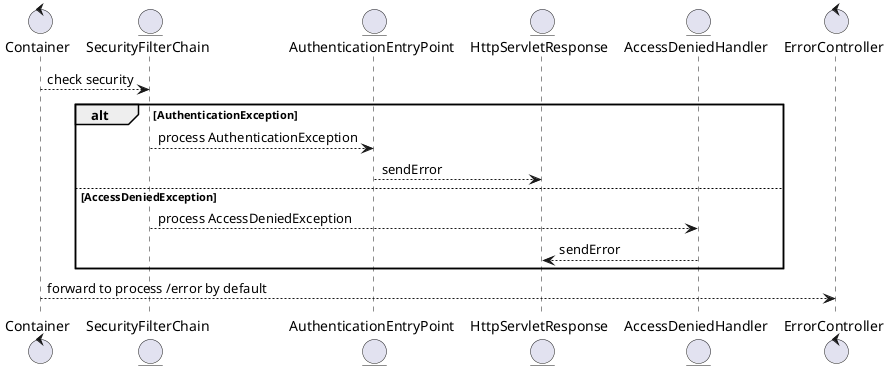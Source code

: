 @startuml "Workflow"

control Container
entity SecurityFilterChain as SFC
entity AuthenticationEntryPoint as AEP
entity HttpServletResponse as HSR
entity AccessDeniedHandler as ADH
control ErrorController as EC

Container --> SFC: check security
alt AuthenticationException
SFC --> AEP: process AuthenticationException
AEP --> HSR: sendError
else AccessDeniedException
SFC --> ADH: process AccessDeniedException
ADH --> HSR: sendError
end
Container --> EC: forward to process /error by default

@enduml